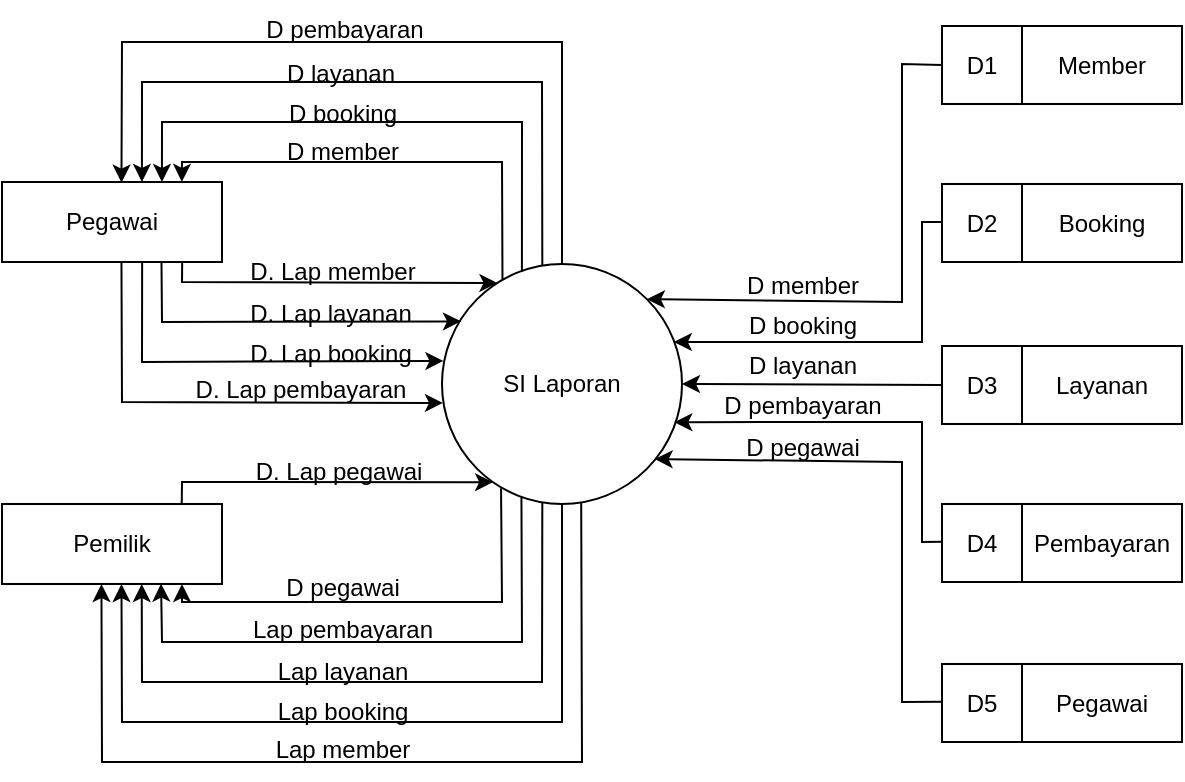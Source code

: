 <mxfile compressed="true" locked="true" version="27.1.4"><diagram name="Halaman-1" id="eo8BCGhy-KStP9Q-8SZb"><mxGraphModel dx="1232" dy="1386" grid="1" gridSize="10" guides="1" tooltips="1" connect="1" arrows="1" fold="1" page="1" pageScale="1" pageWidth="827" pageHeight="1169" math="0" shadow="0"><root><mxCell id="0"/><mxCell id="1" parent="0"/><mxCell id="TChVFmv_MPGMJeknfjPq-1" value="SI Laporan" style="ellipse;whiteSpace=wrap;html=1;" vertex="1" parent="1"><mxGeometry x="310" y="281" width="120" height="120" as="geometry"/></mxCell><mxCell id="TChVFmv_MPGMJeknfjPq-2" value="Pemilik" style="rounded=0;whiteSpace=wrap;html=1;" vertex="1" parent="1"><mxGeometry x="90" y="401" width="110" height="40" as="geometry"/></mxCell><mxCell id="TChVFmv_MPGMJeknfjPq-3" value="Pegawai" style="rounded=0;whiteSpace=wrap;html=1;" vertex="1" parent="1"><mxGeometry x="90" y="240" width="110" height="40" as="geometry"/></mxCell><mxCell id="TChVFmv_MPGMJeknfjPq-4" value="Member" style="rounded=0;whiteSpace=wrap;html=1;" vertex="1" parent="1"><mxGeometry x="600" y="162" width="80" height="39" as="geometry"/></mxCell><mxCell id="TChVFmv_MPGMJeknfjPq-5" value="D1" style="rounded=0;whiteSpace=wrap;html=1;" vertex="1" parent="1"><mxGeometry x="560" y="162" width="40" height="39" as="geometry"/></mxCell><mxCell id="TChVFmv_MPGMJeknfjPq-6" value="Booking" style="rounded=0;whiteSpace=wrap;html=1;" vertex="1" parent="1"><mxGeometry x="600" y="241" width="80" height="39" as="geometry"/></mxCell><mxCell id="TChVFmv_MPGMJeknfjPq-7" value="D2" style="rounded=0;whiteSpace=wrap;html=1;" vertex="1" parent="1"><mxGeometry x="560" y="241" width="40" height="39" as="geometry"/></mxCell><mxCell id="TChVFmv_MPGMJeknfjPq-8" value="Layanan" style="rounded=0;whiteSpace=wrap;html=1;" vertex="1" parent="1"><mxGeometry x="600" y="322" width="80" height="39" as="geometry"/></mxCell><mxCell id="TChVFmv_MPGMJeknfjPq-9" value="D3" style="rounded=0;whiteSpace=wrap;html=1;" vertex="1" parent="1"><mxGeometry x="560" y="322" width="40" height="39" as="geometry"/></mxCell><mxCell id="TChVFmv_MPGMJeknfjPq-10" value="Pembayaran" style="rounded=0;whiteSpace=wrap;html=1;" vertex="1" parent="1"><mxGeometry x="600" y="401" width="80" height="39" as="geometry"/></mxCell><mxCell id="TChVFmv_MPGMJeknfjPq-11" value="D4" style="rounded=0;whiteSpace=wrap;html=1;" vertex="1" parent="1"><mxGeometry x="560" y="401" width="40" height="39" as="geometry"/></mxCell><mxCell id="TChVFmv_MPGMJeknfjPq-12" value="Pegawai" style="rounded=0;whiteSpace=wrap;html=1;" vertex="1" parent="1"><mxGeometry x="600" y="481" width="80" height="39" as="geometry"/></mxCell><mxCell id="TChVFmv_MPGMJeknfjPq-13" value="D5" style="rounded=0;whiteSpace=wrap;html=1;" vertex="1" parent="1"><mxGeometry x="560" y="481" width="40" height="39" as="geometry"/></mxCell><mxCell id="TChVFmv_MPGMJeknfjPq-14" value="" style="endArrow=classic;html=1;rounded=0;exitX=0;exitY=0.5;exitDx=0;exitDy=0;entryX=1;entryY=0;entryDx=0;entryDy=0;" edge="1" parent="1" source="TChVFmv_MPGMJeknfjPq-5" target="TChVFmv_MPGMJeknfjPq-1"><mxGeometry width="50" height="50" relative="1" as="geometry"><mxPoint x="350" y="320" as="sourcePoint"/><mxPoint x="410" y="260" as="targetPoint"/><Array as="points"><mxPoint x="540" y="181"/><mxPoint x="540" y="300"/></Array></mxGeometry></mxCell><mxCell id="TChVFmv_MPGMJeknfjPq-15" value="" style="endArrow=classic;html=1;rounded=0;exitX=0;exitY=0.5;exitDx=0;exitDy=0;entryX=1;entryY=0.5;entryDx=0;entryDy=0;" edge="1" parent="1" source="TChVFmv_MPGMJeknfjPq-9" target="TChVFmv_MPGMJeknfjPq-1"><mxGeometry width="50" height="50" relative="1" as="geometry"><mxPoint x="350" y="320" as="sourcePoint"/><mxPoint x="400" y="270" as="targetPoint"/></mxGeometry></mxCell><mxCell id="TChVFmv_MPGMJeknfjPq-16" value="" style="endArrow=classic;html=1;rounded=0;exitX=0.002;exitY=0.485;exitDx=0;exitDy=0;entryX=0.968;entryY=0.659;entryDx=0;entryDy=0;entryPerimeter=0;exitPerimeter=0;" edge="1" parent="1" source="TChVFmv_MPGMJeknfjPq-11" target="TChVFmv_MPGMJeknfjPq-1"><mxGeometry width="50" height="50" relative="1" as="geometry"><mxPoint x="544" y="421" as="sourcePoint"/><mxPoint x="414" y="420" as="targetPoint"/><Array as="points"><mxPoint x="550" y="420"/><mxPoint x="550" y="360"/></Array></mxGeometry></mxCell><mxCell id="TChVFmv_MPGMJeknfjPq-17" value="" style="endArrow=classic;html=1;rounded=0;exitX=-0.002;exitY=0.487;exitDx=0;exitDy=0;entryX=0.966;entryY=0.325;entryDx=0;entryDy=0;entryPerimeter=0;exitPerimeter=0;" edge="1" parent="1" source="TChVFmv_MPGMJeknfjPq-7" target="TChVFmv_MPGMJeknfjPq-1"><mxGeometry width="50" height="50" relative="1" as="geometry"><mxPoint x="570" y="192" as="sourcePoint"/><mxPoint x="420" y="270" as="targetPoint"/><Array as="points"><mxPoint x="550" y="260"/><mxPoint x="550" y="320"/></Array></mxGeometry></mxCell><mxCell id="TChVFmv_MPGMJeknfjPq-18" value="" style="endArrow=classic;html=1;rounded=0;exitX=0.007;exitY=0.483;exitDx=0;exitDy=0;entryX=0.886;entryY=0.813;entryDx=0;entryDy=0;entryPerimeter=0;exitPerimeter=0;" edge="1" parent="1" source="TChVFmv_MPGMJeknfjPq-13" target="TChVFmv_MPGMJeknfjPq-1"><mxGeometry width="50" height="50" relative="1" as="geometry"><mxPoint x="548" y="502" as="sourcePoint"/><mxPoint x="414" y="441" as="targetPoint"/><Array as="points"><mxPoint x="540" y="500"/><mxPoint x="540" y="380"/></Array></mxGeometry></mxCell><mxCell id="TChVFmv_MPGMJeknfjPq-19" value="D pegawai" style="text;html=1;align=center;verticalAlign=middle;resizable=0;points=[];autosize=1;strokeColor=none;fillColor=none;" vertex="1" parent="1"><mxGeometry x="450" y="358" width="80" height="30" as="geometry"/></mxCell><mxCell id="TChVFmv_MPGMJeknfjPq-20" value="D pembayaran" style="text;html=1;align=center;verticalAlign=middle;resizable=0;points=[];autosize=1;strokeColor=none;fillColor=none;" vertex="1" parent="1"><mxGeometry x="440" y="337" width="100" height="30" as="geometry"/></mxCell><mxCell id="TChVFmv_MPGMJeknfjPq-21" value="D layanan" style="text;html=1;align=center;verticalAlign=middle;resizable=0;points=[];autosize=1;strokeColor=none;fillColor=none;" vertex="1" parent="1"><mxGeometry x="450" y="317" width="80" height="30" as="geometry"/></mxCell><mxCell id="TChVFmv_MPGMJeknfjPq-22" value="D booking" style="text;html=1;align=center;verticalAlign=middle;resizable=0;points=[];autosize=1;strokeColor=none;fillColor=none;" vertex="1" parent="1"><mxGeometry x="450" y="297" width="80" height="30" as="geometry"/></mxCell><mxCell id="TChVFmv_MPGMJeknfjPq-23" value="D member" style="text;html=1;align=center;verticalAlign=middle;resizable=0;points=[];autosize=1;strokeColor=none;fillColor=none;" vertex="1" parent="1"><mxGeometry x="450" y="277" width="80" height="30" as="geometry"/></mxCell><mxCell id="TChVFmv_MPGMJeknfjPq-24" value="" style="endArrow=classic;html=1;rounded=0;exitX=0.819;exitY=0.993;exitDx=0;exitDy=0;entryX=0.231;entryY=0.079;entryDx=0;entryDy=0;entryPerimeter=0;exitPerimeter=0;" edge="1" parent="1" source="TChVFmv_MPGMJeknfjPq-3" target="TChVFmv_MPGMJeknfjPq-1"><mxGeometry width="50" height="50" relative="1" as="geometry"><mxPoint x="120" y="327" as="sourcePoint"/><mxPoint x="240" y="290" as="targetPoint"/><Array as="points"><mxPoint x="180" y="290"/></Array></mxGeometry></mxCell><mxCell id="TChVFmv_MPGMJeknfjPq-25" value="" style="endArrow=classic;html=1;rounded=0;exitX=0.725;exitY=1.008;exitDx=0;exitDy=0;exitPerimeter=0;entryX=0.079;entryY=0.239;entryDx=0;entryDy=0;entryPerimeter=0;" edge="1" parent="1" source="TChVFmv_MPGMJeknfjPq-3" target="TChVFmv_MPGMJeknfjPq-1"><mxGeometry width="50" height="50" relative="1" as="geometry"><mxPoint x="250" y="300" as="sourcePoint"/><mxPoint x="260" y="300" as="targetPoint"/><Array as="points"><mxPoint x="170" y="310"/></Array></mxGeometry></mxCell><mxCell id="TChVFmv_MPGMJeknfjPq-26" value="" style="endArrow=classic;html=1;rounded=0;exitX=0.637;exitY=1.008;exitDx=0;exitDy=0;exitPerimeter=0;entryX=0.006;entryY=0.404;entryDx=0;entryDy=0;entryPerimeter=0;" edge="1" parent="1" source="TChVFmv_MPGMJeknfjPq-3" target="TChVFmv_MPGMJeknfjPq-1"><mxGeometry width="50" height="50" relative="1" as="geometry"><mxPoint x="160" y="300" as="sourcePoint"/><mxPoint x="210" y="250" as="targetPoint"/><Array as="points"><mxPoint x="160" y="330"/></Array></mxGeometry></mxCell><mxCell id="TChVFmv_MPGMJeknfjPq-27" value="" style="endArrow=classic;html=1;rounded=0;exitX=0.543;exitY=0.998;exitDx=0;exitDy=0;exitPerimeter=0;entryX=0.004;entryY=0.579;entryDx=0;entryDy=0;entryPerimeter=0;" edge="1" parent="1" source="TChVFmv_MPGMJeknfjPq-3" target="TChVFmv_MPGMJeknfjPq-1"><mxGeometry width="50" height="50" relative="1" as="geometry"><mxPoint x="160" y="300" as="sourcePoint"/><mxPoint x="210" y="250" as="targetPoint"/><Array as="points"><mxPoint x="150" y="350"/></Array></mxGeometry></mxCell><mxCell id="TChVFmv_MPGMJeknfjPq-28" value="D. Lap pembayaran" style="text;html=1;align=center;verticalAlign=middle;resizable=0;points=[];autosize=1;strokeColor=none;fillColor=none;" vertex="1" parent="1"><mxGeometry x="174" y="329" width="130" height="30" as="geometry"/></mxCell><mxCell id="TChVFmv_MPGMJeknfjPq-29" value="D. Lap layanan" style="text;html=1;align=center;verticalAlign=middle;resizable=0;points=[];autosize=1;strokeColor=none;fillColor=none;" vertex="1" parent="1"><mxGeometry x="204" y="291" width="100" height="30" as="geometry"/></mxCell><mxCell id="TChVFmv_MPGMJeknfjPq-30" value="D. Lap booking" style="text;html=1;align=center;verticalAlign=middle;resizable=0;points=[];autosize=1;strokeColor=none;fillColor=none;" vertex="1" parent="1"><mxGeometry x="204" y="311" width="100" height="30" as="geometry"/></mxCell><mxCell id="TChVFmv_MPGMJeknfjPq-31" value="D. Lap member" style="text;html=1;align=center;verticalAlign=middle;resizable=0;points=[];autosize=1;strokeColor=none;fillColor=none;" vertex="1" parent="1"><mxGeometry x="200" y="270" width="110" height="30" as="geometry"/></mxCell><mxCell id="TChVFmv_MPGMJeknfjPq-32" value="" style="endArrow=classic;html=1;rounded=0;entryX=0.817;entryY=-0.001;entryDx=0;entryDy=0;entryPerimeter=0;exitX=0.252;exitY=0.063;exitDx=0;exitDy=0;exitPerimeter=0;" edge="1" parent="1" source="TChVFmv_MPGMJeknfjPq-1" target="TChVFmv_MPGMJeknfjPq-3"><mxGeometry width="50" height="50" relative="1" as="geometry"><mxPoint x="260" y="251" as="sourcePoint"/><mxPoint x="310" y="201" as="targetPoint"/><Array as="points"><mxPoint x="340" y="230"/><mxPoint x="180" y="230"/></Array></mxGeometry></mxCell><mxCell id="TChVFmv_MPGMJeknfjPq-33" value="" style="endArrow=classic;html=1;rounded=0;exitX=0.333;exitY=0.031;exitDx=0;exitDy=0;exitPerimeter=0;entryX=0.727;entryY=-0.001;entryDx=0;entryDy=0;entryPerimeter=0;" edge="1" parent="1" source="TChVFmv_MPGMJeknfjPq-1" target="TChVFmv_MPGMJeknfjPq-3"><mxGeometry width="50" height="50" relative="1" as="geometry"><mxPoint x="214" y="285" as="sourcePoint"/><mxPoint x="160" y="230" as="targetPoint"/><Array as="points"><mxPoint x="350" y="210"/><mxPoint x="170" y="210"/></Array></mxGeometry></mxCell><mxCell id="TChVFmv_MPGMJeknfjPq-34" value="" style="endArrow=classic;html=1;rounded=0;exitX=0.418;exitY=0.004;exitDx=0;exitDy=0;exitPerimeter=0;entryX=0.636;entryY=-0.001;entryDx=0;entryDy=0;entryPerimeter=0;" edge="1" parent="1" source="TChVFmv_MPGMJeknfjPq-1" target="TChVFmv_MPGMJeknfjPq-3"><mxGeometry width="50" height="50" relative="1" as="geometry"><mxPoint x="210" y="300" as="sourcePoint"/><mxPoint x="140" y="220" as="targetPoint"/><Array as="points"><mxPoint x="360" y="190"/><mxPoint x="160" y="190"/></Array></mxGeometry></mxCell><mxCell id="TChVFmv_MPGMJeknfjPq-35" value="" style="endArrow=classic;html=1;rounded=0;entryX=0.543;entryY=0.008;entryDx=0;entryDy=0;entryPerimeter=0;exitX=0.5;exitY=0;exitDx=0;exitDy=0;" edge="1" parent="1" source="TChVFmv_MPGMJeknfjPq-1" target="TChVFmv_MPGMJeknfjPq-3"><mxGeometry width="50" height="50" relative="1" as="geometry"><mxPoint x="200" y="290" as="sourcePoint"/><mxPoint x="250" y="240" as="targetPoint"/><Array as="points"><mxPoint x="370" y="170"/><mxPoint x="150" y="170"/></Array></mxGeometry></mxCell><mxCell id="TChVFmv_MPGMJeknfjPq-36" value="D pembayaran" style="text;html=1;align=center;verticalAlign=middle;resizable=0;points=[];autosize=1;strokeColor=none;fillColor=none;" vertex="1" parent="1"><mxGeometry x="211" y="149" width="100" height="30" as="geometry"/></mxCell><mxCell id="TChVFmv_MPGMJeknfjPq-37" value="D layanan" style="text;html=1;align=center;verticalAlign=middle;resizable=0;points=[];autosize=1;strokeColor=none;fillColor=none;" vertex="1" parent="1"><mxGeometry x="219" y="171" width="80" height="30" as="geometry"/></mxCell><mxCell id="TChVFmv_MPGMJeknfjPq-38" value="D booking" style="text;html=1;align=center;verticalAlign=middle;resizable=0;points=[];autosize=1;strokeColor=none;fillColor=none;" vertex="1" parent="1"><mxGeometry x="220" y="191" width="80" height="30" as="geometry"/></mxCell><mxCell id="TChVFmv_MPGMJeknfjPq-39" value="D member" style="text;html=1;align=center;verticalAlign=middle;resizable=0;points=[];autosize=1;strokeColor=none;fillColor=none;" vertex="1" parent="1"><mxGeometry x="220" y="210" width="80" height="30" as="geometry"/></mxCell><mxCell id="TChVFmv_MPGMJeknfjPq-40" value="" style="endArrow=classic;html=1;rounded=0;exitX=0.817;exitY=0.001;exitDx=0;exitDy=0;exitPerimeter=0;entryX=0.213;entryY=0.909;entryDx=0;entryDy=0;entryPerimeter=0;" edge="1" parent="1" source="TChVFmv_MPGMJeknfjPq-2" target="TChVFmv_MPGMJeknfjPq-1"><mxGeometry width="50" height="50" relative="1" as="geometry"><mxPoint x="210" y="340" as="sourcePoint"/><mxPoint x="280" y="380" as="targetPoint"/><Array as="points"><mxPoint x="180" y="390"/></Array></mxGeometry></mxCell><mxCell id="TChVFmv_MPGMJeknfjPq-41" value="" style="endArrow=classic;html=1;rounded=0;entryX=0.818;entryY=1.001;entryDx=0;entryDy=0;entryPerimeter=0;exitX=0.246;exitY=0.934;exitDx=0;exitDy=0;exitPerimeter=0;" edge="1" parent="1" source="TChVFmv_MPGMJeknfjPq-1" target="TChVFmv_MPGMJeknfjPq-2"><mxGeometry width="50" height="50" relative="1" as="geometry"><mxPoint x="250" y="460" as="sourcePoint"/><mxPoint x="300" y="410" as="targetPoint"/><Array as="points"><mxPoint x="340" y="450"/><mxPoint x="180" y="450"/></Array></mxGeometry></mxCell><mxCell id="TChVFmv_MPGMJeknfjPq-42" value="" style="endArrow=classic;html=1;rounded=0;entryX=0.723;entryY=0.995;entryDx=0;entryDy=0;entryPerimeter=0;exitX=0.331;exitY=0.972;exitDx=0;exitDy=0;exitPerimeter=0;" edge="1" parent="1" source="TChVFmv_MPGMJeknfjPq-1" target="TChVFmv_MPGMJeknfjPq-2"><mxGeometry width="50" height="50" relative="1" as="geometry"><mxPoint x="220" y="400" as="sourcePoint"/><mxPoint x="270" y="350" as="targetPoint"/><Array as="points"><mxPoint x="350" y="470"/><mxPoint x="170" y="470"/></Array></mxGeometry></mxCell><mxCell id="TChVFmv_MPGMJeknfjPq-43" value="" style="endArrow=classic;html=1;rounded=0;entryX=0.635;entryY=1.001;entryDx=0;entryDy=0;entryPerimeter=0;exitX=0.418;exitY=0.996;exitDx=0;exitDy=0;exitPerimeter=0;" edge="1" parent="1" source="TChVFmv_MPGMJeknfjPq-1" target="TChVFmv_MPGMJeknfjPq-2"><mxGeometry width="50" height="50" relative="1" as="geometry"><mxPoint x="220" y="430" as="sourcePoint"/><mxPoint x="270" y="380" as="targetPoint"/><Array as="points"><mxPoint x="360" y="490"/><mxPoint x="160" y="490"/></Array></mxGeometry></mxCell><mxCell id="TChVFmv_MPGMJeknfjPq-44" value="" style="endArrow=classic;html=1;rounded=0;entryX=0.543;entryY=1.001;entryDx=0;entryDy=0;entryPerimeter=0;exitX=0.5;exitY=1;exitDx=0;exitDy=0;" edge="1" parent="1" source="TChVFmv_MPGMJeknfjPq-1" target="TChVFmv_MPGMJeknfjPq-2"><mxGeometry width="50" height="50" relative="1" as="geometry"><mxPoint x="220" y="470" as="sourcePoint"/><mxPoint x="270" y="420" as="targetPoint"/><Array as="points"><mxPoint x="370" y="510"/><mxPoint x="150" y="510"/></Array></mxGeometry></mxCell><mxCell id="TChVFmv_MPGMJeknfjPq-45" value="D. Lap pegawai" style="text;html=1;align=center;verticalAlign=middle;resizable=0;points=[];autosize=1;strokeColor=none;fillColor=none;" vertex="1" parent="1"><mxGeometry x="203" y="370" width="110" height="30" as="geometry"/></mxCell><mxCell id="TChVFmv_MPGMJeknfjPq-46" value="" style="endArrow=classic;html=1;rounded=0;entryX=0.452;entryY=1;entryDx=0;entryDy=0;entryPerimeter=0;exitX=0.58;exitY=0.994;exitDx=0;exitDy=0;exitPerimeter=0;" edge="1" parent="1" source="TChVFmv_MPGMJeknfjPq-1" target="TChVFmv_MPGMJeknfjPq-2"><mxGeometry width="50" height="50" relative="1" as="geometry"><mxPoint x="180" y="585" as="sourcePoint"/><mxPoint x="130" y="470" as="targetPoint"/><Array as="points"><mxPoint x="380" y="530"/><mxPoint x="140" y="530"/></Array></mxGeometry></mxCell><mxCell id="TChVFmv_MPGMJeknfjPq-47" value="D pegawai" style="text;html=1;align=center;verticalAlign=middle;resizable=0;points=[];autosize=1;strokeColor=none;fillColor=none;" vertex="1" parent="1"><mxGeometry x="220" y="428" width="80" height="30" as="geometry"/></mxCell><mxCell id="TChVFmv_MPGMJeknfjPq-48" value="Lap pembayaran" style="text;html=1;align=center;verticalAlign=middle;resizable=0;points=[];autosize=1;strokeColor=none;fillColor=none;" vertex="1" parent="1"><mxGeometry x="205" y="449" width="110" height="30" as="geometry"/></mxCell><mxCell id="TChVFmv_MPGMJeknfjPq-49" value="Lap layanan" style="text;html=1;align=center;verticalAlign=middle;resizable=0;points=[];autosize=1;strokeColor=none;fillColor=none;" vertex="1" parent="1"><mxGeometry x="215" y="470" width="90" height="30" as="geometry"/></mxCell><mxCell id="TChVFmv_MPGMJeknfjPq-50" value="Lap booking" style="text;html=1;align=center;verticalAlign=middle;resizable=0;points=[];autosize=1;strokeColor=none;fillColor=none;" vertex="1" parent="1"><mxGeometry x="215" y="490" width="90" height="30" as="geometry"/></mxCell><mxCell id="TChVFmv_MPGMJeknfjPq-51" value="Lap member" style="text;html=1;align=center;verticalAlign=middle;resizable=0;points=[];autosize=1;strokeColor=none;fillColor=none;" vertex="1" parent="1"><mxGeometry x="215" y="509" width="90" height="30" as="geometry"/></mxCell></root></mxGraphModel></diagram></mxfile>